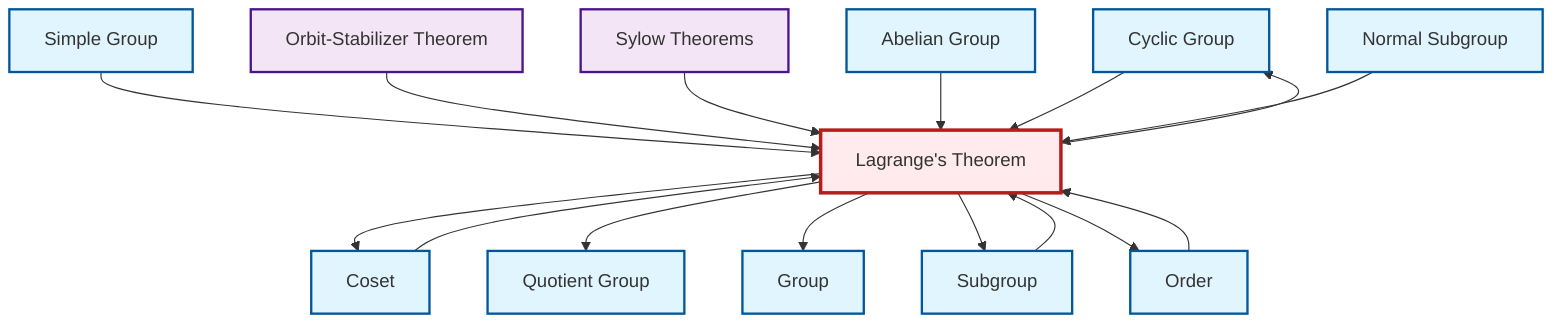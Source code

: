 graph TD
    classDef definition fill:#e1f5fe,stroke:#01579b,stroke-width:2px
    classDef theorem fill:#f3e5f5,stroke:#4a148c,stroke-width:2px
    classDef axiom fill:#fff3e0,stroke:#e65100,stroke-width:2px
    classDef example fill:#e8f5e9,stroke:#1b5e20,stroke-width:2px
    classDef current fill:#ffebee,stroke:#b71c1c,stroke-width:3px
    def-cyclic-group["Cyclic Group"]:::definition
    thm-lagrange["Lagrange's Theorem"]:::theorem
    def-coset["Coset"]:::definition
    def-group["Group"]:::definition
    def-order["Order"]:::definition
    def-quotient-group["Quotient Group"]:::definition
    thm-orbit-stabilizer["Orbit-Stabilizer Theorem"]:::theorem
    def-simple-group["Simple Group"]:::definition
    def-abelian-group["Abelian Group"]:::definition
    thm-sylow["Sylow Theorems"]:::theorem
    def-normal-subgroup["Normal Subgroup"]:::definition
    def-subgroup["Subgroup"]:::definition
    def-simple-group --> thm-lagrange
    thm-lagrange --> def-coset
    thm-orbit-stabilizer --> thm-lagrange
    thm-sylow --> thm-lagrange
    thm-lagrange --> def-quotient-group
    def-subgroup --> thm-lagrange
    def-order --> thm-lagrange
    thm-lagrange --> def-group
    thm-lagrange --> def-subgroup
    thm-lagrange --> def-cyclic-group
    thm-lagrange --> def-order
    def-abelian-group --> thm-lagrange
    def-coset --> thm-lagrange
    def-cyclic-group --> thm-lagrange
    def-normal-subgroup --> thm-lagrange
    class thm-lagrange current